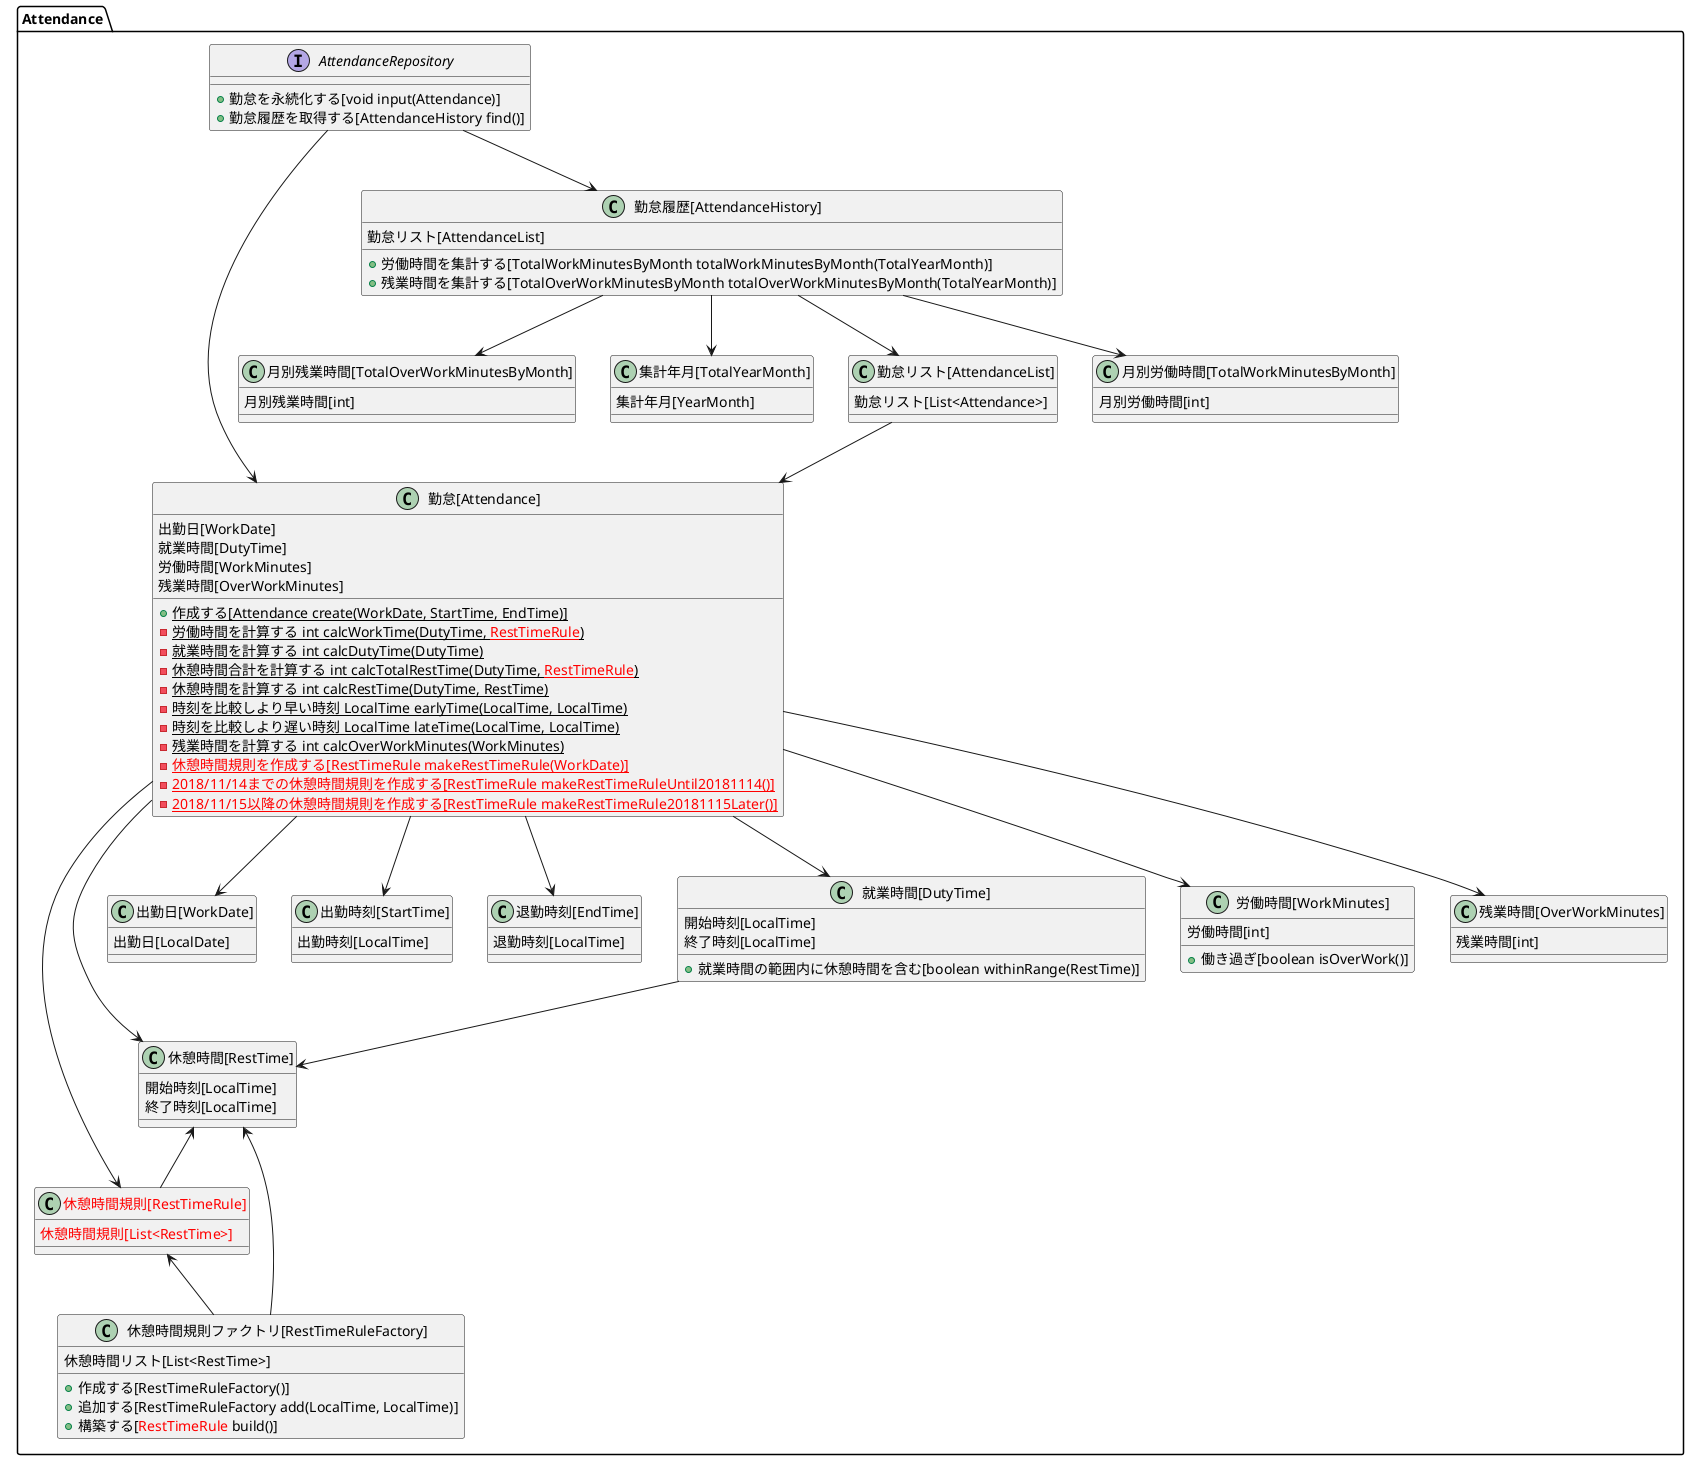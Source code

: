 @startuml

package Attendance {

interface AttendanceRepository {
    + 勤怠を永続化する[void input(Attendance)]
    + 勤怠履歴を取得する[AttendanceHistory find()]
}

class "勤怠[Attendance]" as Attendance {
    出勤日[WorkDate]
    就業時間[DutyTime]
    労働時間[WorkMinutes]
    残業時間[OverWorkMinutes]
    + {static} 作成する[Attendance create(WorkDate, StartTime, EndTime)]
    - {static} 労働時間を計算する int calcWorkTime(DutyTime, <color:red>RestTimeRule</color>)
    - {static} 就業時間を計算する int calcDutyTime(DutyTime)
    - {static} 休憩時間合計を計算する int calcTotalRestTime(DutyTime, <color:red>RestTimeRule</color>)
    - {static} 休憩時間を計算する int calcRestTime(DutyTime, RestTime)
    - {static} 時刻を比較しより早い時刻 LocalTime earlyTime(LocalTime, LocalTime)
    - {static} 時刻を比較しより遅い時刻 LocalTime lateTime(LocalTime, LocalTime)
    - {static} 残業時間を計算する int calcOverWorkMinutes(WorkMinutes)
    - {static} <color:red>休憩時間規則を作成する[RestTimeRule makeRestTimeRule(WorkDate)]</color>
    - {static} <color:red>2018/11/14までの休憩時間規則を作成する[RestTimeRule makeRestTimeRuleUntil20181114()]</color>
    - {static} <color:red>2018/11/15以降の休憩時間規則を作成する[RestTimeRule makeRestTimeRule20181115Later()]</color>
}

class "勤怠履歴[AttendanceHistory]" as AttendanceHistory {
    勤怠リスト[AttendanceList]
    + 労働時間を集計する[TotalWorkMinutesByMonth totalWorkMinutesByMonth(TotalYearMonth)]
    + 残業時間を集計する[TotalOverWorkMinutesByMonth totalOverWorkMinutesByMonth(TotalYearMonth)]
}

class "月別労働時間[TotalWorkMinutesByMonth]" as TotalWorkMinutesByMonth {
    月別労働時間[int]
}

class "月別残業時間[TotalOverWorkMinutesByMonth]" as TotalOverWorkMinutesByMonth {
    月別残業時間[int]
}

class "集計年月[TotalYearMonth]" as TotalYearMonth {
    集計年月[YearMonth]
}

class "勤怠リスト[AttendanceList]" as AttendanceList {
    勤怠リスト[List<Attendance>]
}

class "出勤日[WorkDate]" as WorkDate {
    出勤日[LocalDate]
}

class "出勤時刻[StartTime]" as StartTime {
    出勤時刻[LocalTime]
}

class "退勤時刻[EndTime]" as EndTime {
    退勤時刻[LocalTime]
}

class "就業時間[DutyTime] " as DutyTime {
    開始時刻[LocalTime]
    終了時刻[LocalTime]
    + 就業時間の範囲内に休憩時間を含む[boolean withinRange(RestTime)]
}

class "休憩時間[RestTime]" as RestTime {
    開始時刻[LocalTime]
    終了時刻[LocalTime]
}

class "労働時間[WorkMinutes]" as WorkMinutes {
    労働時間[int]
    + 働き過ぎ[boolean isOverWork()]
}

class "残業時間[OverWorkMinutes]" as OverWorkMinutes {
    残業時間[int]
}

class "<color:red>休憩時間規則[RestTimeRule]</color>" as RestTimeRule {
    <color:red>休憩時間規則[List<RestTime>]</color>
}

class "休憩時間規則ファクトリ[RestTimeRuleFactory]" as RestTimeRuleFactory {
    休憩時間リスト[List<RestTime>]
    + 作成する[RestTimeRuleFactory()]
    + 追加する[RestTimeRuleFactory add(LocalTime, LocalTime)]
    + 構築する[<color:red>RestTimeRule</color> build()]
}

AttendanceRepository -down-> Attendance
AttendanceRepository -down-> AttendanceHistory

AttendanceHistory -down-> AttendanceList
AttendanceList -down-> Attendance

AttendanceHistory -down-> TotalWorkMinutesByMonth
AttendanceHistory -down-> TotalOverWorkMinutesByMonth
AttendanceHistory -down-> TotalYearMonth

Attendance -down-> WorkDate
Attendance -down-> StartTime
Attendance -down-> EndTime
Attendance -down-> DutyTime
Attendance -down-> RestTime
Attendance -down-> WorkMinutes
Attendance -down-> OverWorkMinutes
Attendance -down-> RestTimeRule

DutyTime -down-> RestTime

RestTimeRuleFactory -up-> RestTimeRule
RestTimeRuleFactory -up-> RestTime
RestTimeRule -up-> RestTime

}

@enduml
